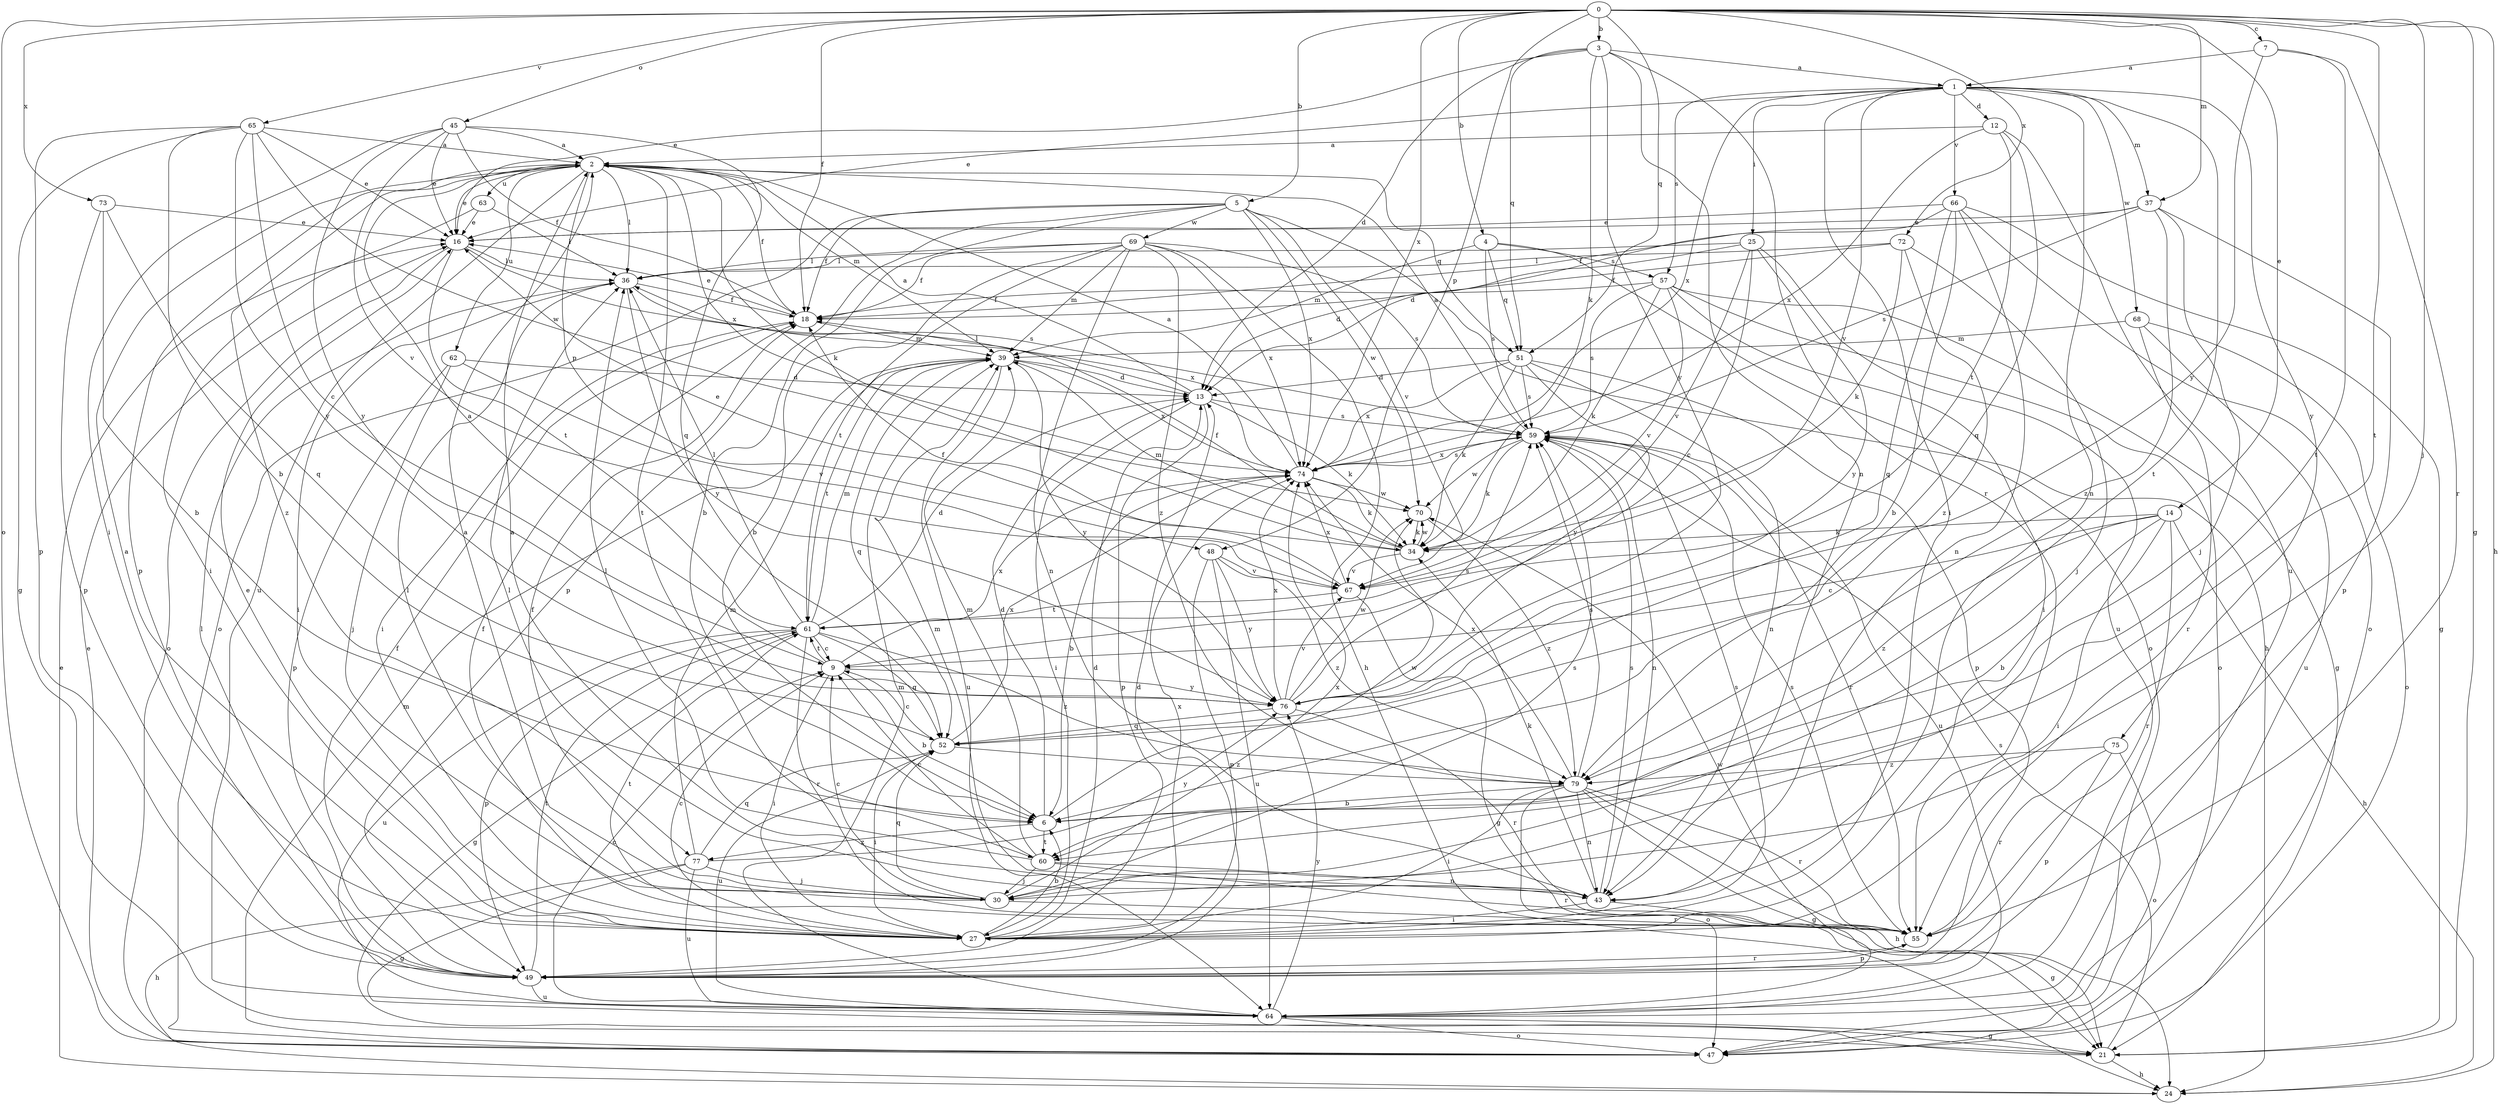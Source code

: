 strict digraph  {
0;
1;
2;
3;
4;
5;
6;
7;
9;
12;
13;
14;
16;
18;
21;
24;
25;
27;
30;
34;
36;
37;
39;
43;
45;
47;
48;
49;
51;
52;
55;
57;
59;
60;
61;
62;
63;
64;
65;
66;
67;
68;
69;
70;
72;
73;
74;
75;
76;
77;
79;
0 -> 3  [label=b];
0 -> 4  [label=b];
0 -> 5  [label=b];
0 -> 7  [label=c];
0 -> 14  [label=e];
0 -> 18  [label=f];
0 -> 21  [label=g];
0 -> 24  [label=h];
0 -> 30  [label=j];
0 -> 37  [label=m];
0 -> 45  [label=o];
0 -> 47  [label=o];
0 -> 48  [label=p];
0 -> 51  [label=q];
0 -> 60  [label=t];
0 -> 65  [label=v];
0 -> 72  [label=x];
0 -> 73  [label=x];
0 -> 74  [label=x];
1 -> 12  [label=d];
1 -> 16  [label=e];
1 -> 25  [label=i];
1 -> 27  [label=i];
1 -> 37  [label=m];
1 -> 43  [label=n];
1 -> 57  [label=s];
1 -> 60  [label=t];
1 -> 66  [label=v];
1 -> 67  [label=v];
1 -> 68  [label=w];
1 -> 74  [label=x];
1 -> 75  [label=y];
2 -> 16  [label=e];
2 -> 18  [label=f];
2 -> 34  [label=k];
2 -> 36  [label=l];
2 -> 39  [label=m];
2 -> 48  [label=p];
2 -> 49  [label=p];
2 -> 51  [label=q];
2 -> 60  [label=t];
2 -> 62  [label=u];
2 -> 63  [label=u];
2 -> 64  [label=u];
2 -> 74  [label=x];
2 -> 77  [label=z];
3 -> 1  [label=a];
3 -> 13  [label=d];
3 -> 16  [label=e];
3 -> 34  [label=k];
3 -> 43  [label=n];
3 -> 51  [label=q];
3 -> 55  [label=r];
3 -> 76  [label=y];
4 -> 39  [label=m];
4 -> 47  [label=o];
4 -> 51  [label=q];
4 -> 57  [label=s];
4 -> 59  [label=s];
5 -> 6  [label=b];
5 -> 18  [label=f];
5 -> 24  [label=h];
5 -> 47  [label=o];
5 -> 49  [label=p];
5 -> 67  [label=v];
5 -> 69  [label=w];
5 -> 70  [label=w];
5 -> 74  [label=x];
6 -> 13  [label=d];
6 -> 60  [label=t];
6 -> 70  [label=w];
6 -> 77  [label=z];
7 -> 1  [label=a];
7 -> 55  [label=r];
7 -> 60  [label=t];
7 -> 76  [label=y];
9 -> 2  [label=a];
9 -> 6  [label=b];
9 -> 27  [label=i];
9 -> 61  [label=t];
9 -> 74  [label=x];
9 -> 76  [label=y];
12 -> 2  [label=a];
12 -> 52  [label=q];
12 -> 61  [label=t];
12 -> 64  [label=u];
12 -> 74  [label=x];
13 -> 2  [label=a];
13 -> 27  [label=i];
13 -> 34  [label=k];
13 -> 36  [label=l];
13 -> 49  [label=p];
13 -> 59  [label=s];
14 -> 6  [label=b];
14 -> 9  [label=c];
14 -> 24  [label=h];
14 -> 27  [label=i];
14 -> 34  [label=k];
14 -> 55  [label=r];
14 -> 79  [label=z];
16 -> 36  [label=l];
16 -> 47  [label=o];
16 -> 59  [label=s];
16 -> 61  [label=t];
18 -> 16  [label=e];
18 -> 27  [label=i];
18 -> 39  [label=m];
21 -> 24  [label=h];
21 -> 59  [label=s];
24 -> 16  [label=e];
25 -> 9  [label=c];
25 -> 13  [label=d];
25 -> 36  [label=l];
25 -> 64  [label=u];
25 -> 67  [label=v];
25 -> 76  [label=y];
27 -> 2  [label=a];
27 -> 6  [label=b];
27 -> 9  [label=c];
27 -> 13  [label=d];
27 -> 16  [label=e];
27 -> 59  [label=s];
27 -> 61  [label=t];
27 -> 74  [label=x];
30 -> 2  [label=a];
30 -> 9  [label=c];
30 -> 18  [label=f];
30 -> 36  [label=l];
30 -> 52  [label=q];
30 -> 55  [label=r];
30 -> 59  [label=s];
30 -> 74  [label=x];
34 -> 16  [label=e];
34 -> 18  [label=f];
34 -> 39  [label=m];
34 -> 67  [label=v];
34 -> 70  [label=w];
36 -> 18  [label=f];
36 -> 27  [label=i];
36 -> 74  [label=x];
36 -> 76  [label=y];
37 -> 16  [label=e];
37 -> 18  [label=f];
37 -> 30  [label=j];
37 -> 49  [label=p];
37 -> 59  [label=s];
37 -> 79  [label=z];
39 -> 13  [label=d];
39 -> 52  [label=q];
39 -> 61  [label=t];
39 -> 64  [label=u];
39 -> 74  [label=x];
39 -> 76  [label=y];
43 -> 2  [label=a];
43 -> 21  [label=g];
43 -> 27  [label=i];
43 -> 34  [label=k];
43 -> 36  [label=l];
43 -> 39  [label=m];
43 -> 59  [label=s];
45 -> 2  [label=a];
45 -> 16  [label=e];
45 -> 18  [label=f];
45 -> 27  [label=i];
45 -> 52  [label=q];
45 -> 67  [label=v];
45 -> 76  [label=y];
47 -> 16  [label=e];
47 -> 39  [label=m];
48 -> 49  [label=p];
48 -> 64  [label=u];
48 -> 67  [label=v];
48 -> 76  [label=y];
48 -> 79  [label=z];
49 -> 13  [label=d];
49 -> 18  [label=f];
49 -> 36  [label=l];
49 -> 55  [label=r];
49 -> 61  [label=t];
49 -> 64  [label=u];
51 -> 13  [label=d];
51 -> 34  [label=k];
51 -> 43  [label=n];
51 -> 49  [label=p];
51 -> 59  [label=s];
51 -> 74  [label=x];
51 -> 76  [label=y];
52 -> 9  [label=c];
52 -> 27  [label=i];
52 -> 64  [label=u];
52 -> 74  [label=x];
52 -> 79  [label=z];
55 -> 18  [label=f];
55 -> 49  [label=p];
55 -> 59  [label=s];
57 -> 18  [label=f];
57 -> 21  [label=g];
57 -> 27  [label=i];
57 -> 34  [label=k];
57 -> 47  [label=o];
57 -> 59  [label=s];
57 -> 67  [label=v];
59 -> 2  [label=a];
59 -> 34  [label=k];
59 -> 43  [label=n];
59 -> 55  [label=r];
59 -> 64  [label=u];
59 -> 70  [label=w];
59 -> 74  [label=x];
60 -> 9  [label=c];
60 -> 30  [label=j];
60 -> 36  [label=l];
60 -> 39  [label=m];
60 -> 43  [label=n];
60 -> 55  [label=r];
61 -> 9  [label=c];
61 -> 13  [label=d];
61 -> 21  [label=g];
61 -> 36  [label=l];
61 -> 39  [label=m];
61 -> 49  [label=p];
61 -> 52  [label=q];
61 -> 55  [label=r];
61 -> 64  [label=u];
61 -> 79  [label=z];
62 -> 13  [label=d];
62 -> 30  [label=j];
62 -> 49  [label=p];
62 -> 67  [label=v];
63 -> 16  [label=e];
63 -> 27  [label=i];
63 -> 36  [label=l];
64 -> 9  [label=c];
64 -> 21  [label=g];
64 -> 39  [label=m];
64 -> 47  [label=o];
64 -> 70  [label=w];
64 -> 76  [label=y];
65 -> 2  [label=a];
65 -> 6  [label=b];
65 -> 9  [label=c];
65 -> 16  [label=e];
65 -> 21  [label=g];
65 -> 49  [label=p];
65 -> 70  [label=w];
65 -> 76  [label=y];
66 -> 6  [label=b];
66 -> 13  [label=d];
66 -> 16  [label=e];
66 -> 21  [label=g];
66 -> 43  [label=n];
66 -> 47  [label=o];
66 -> 52  [label=q];
67 -> 18  [label=f];
67 -> 21  [label=g];
67 -> 61  [label=t];
67 -> 74  [label=x];
68 -> 39  [label=m];
68 -> 47  [label=o];
68 -> 55  [label=r];
68 -> 64  [label=u];
69 -> 6  [label=b];
69 -> 18  [label=f];
69 -> 24  [label=h];
69 -> 36  [label=l];
69 -> 39  [label=m];
69 -> 43  [label=n];
69 -> 59  [label=s];
69 -> 61  [label=t];
69 -> 74  [label=x];
69 -> 79  [label=z];
70 -> 34  [label=k];
70 -> 79  [label=z];
72 -> 18  [label=f];
72 -> 30  [label=j];
72 -> 34  [label=k];
72 -> 36  [label=l];
72 -> 79  [label=z];
73 -> 6  [label=b];
73 -> 16  [label=e];
73 -> 49  [label=p];
73 -> 52  [label=q];
74 -> 2  [label=a];
74 -> 6  [label=b];
74 -> 34  [label=k];
74 -> 59  [label=s];
74 -> 70  [label=w];
75 -> 47  [label=o];
75 -> 49  [label=p];
75 -> 55  [label=r];
75 -> 79  [label=z];
76 -> 52  [label=q];
76 -> 55  [label=r];
76 -> 59  [label=s];
76 -> 67  [label=v];
76 -> 70  [label=w];
76 -> 74  [label=x];
77 -> 21  [label=g];
77 -> 24  [label=h];
77 -> 30  [label=j];
77 -> 39  [label=m];
77 -> 52  [label=q];
77 -> 64  [label=u];
77 -> 76  [label=y];
79 -> 6  [label=b];
79 -> 21  [label=g];
79 -> 24  [label=h];
79 -> 27  [label=i];
79 -> 43  [label=n];
79 -> 47  [label=o];
79 -> 55  [label=r];
79 -> 59  [label=s];
79 -> 74  [label=x];
}
